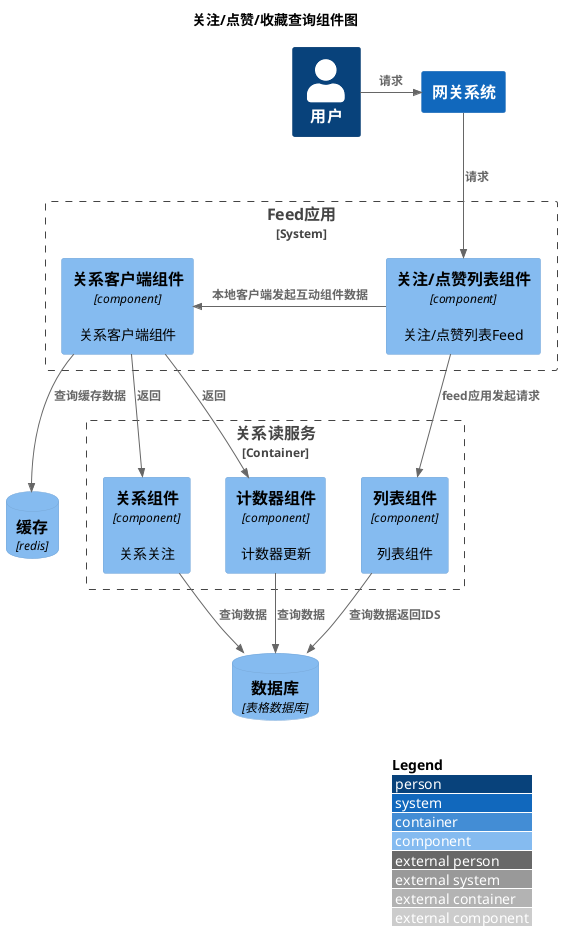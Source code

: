 @startuml
!include <C4/C4_Component>
LAYOUT_WITH_LEGEND()

title 关注/点赞/收藏查询组件图

Person(user, "用户")
System(gateway,"网关系统")

Rel_R(user, gateway, "请求")

System_Boundary(feed, "Feed应用"){
   Component(listFeedComponent, "关注/点赞列表组件", "component", "关注/点赞列表Feed")
   Component(relationClientComponent, "关系客户端组件", "component", "关系客户端组件")
   Rel_L(listFeedComponent, relationClientComponent, "本地客户端发起互动组件数据")
}


Container_Boundary(relationReadService, "关系读服务"){
    Component(listComponent, "列表组件", "component", "列表组件")
    Component(relationComponent, "关系组件", "component", "关系关注")
    Component(statComponent, "计数器组件", "component", "计数器更新")
 }
ComponentDb(redis, "缓存", "redis")
ComponentDb(db, "数据库", "表格数据库")

Rel(gateway,listFeedComponent,"请求")
Rel(listFeedComponent, listComponent, "feed应用发起请求")

Rel(relationClientComponent, relationComponent, "返回")
Rel(relationClientComponent, redis, "查询缓存数据")
Rel(relationClientComponent, statComponent, "返回")
Rel(listComponent, db, "查询数据返回IDS")
Rel(statComponent, db, "查询数据")
Rel(relationComponent, db, "查询数据")





@enduml